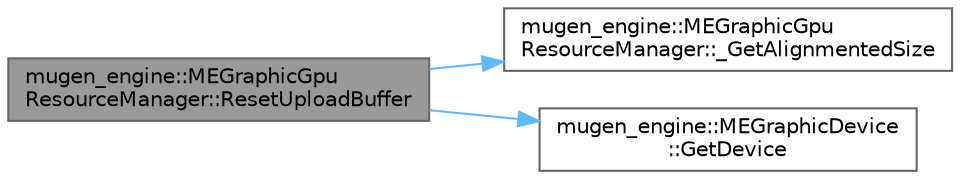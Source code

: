 digraph "mugen_engine::MEGraphicGpuResourceManager::ResetUploadBuffer"
{
 // LATEX_PDF_SIZE
  bgcolor="transparent";
  edge [fontname=Helvetica,fontsize=10,labelfontname=Helvetica,labelfontsize=10];
  node [fontname=Helvetica,fontsize=10,shape=box,height=0.2,width=0.4];
  rankdir="LR";
  Node1 [id="Node000001",label="mugen_engine::MEGraphicGpu\lResourceManager::ResetUploadBuffer",height=0.2,width=0.4,color="gray40", fillcolor="grey60", style="filled", fontcolor="black",tooltip="アップロード用のバッファを再設定する"];
  Node1 -> Node2 [id="edge3_Node000001_Node000002",color="steelblue1",style="solid",tooltip=" "];
  Node2 [id="Node000002",label="mugen_engine::MEGraphicGpu\lResourceManager::_GetAlignmentedSize",height=0.2,width=0.4,color="grey40", fillcolor="white", style="filled",URL="$classmugen__engine_1_1_m_e_graphic_gpu_resource_manager.html#ae04048578b10effe9691e23a9f6b707c",tooltip="アライメントサイズを取得"];
  Node1 -> Node3 [id="edge4_Node000001_Node000003",color="steelblue1",style="solid",tooltip=" "];
  Node3 [id="Node000003",label="mugen_engine::MEGraphicDevice\l::GetDevice",height=0.2,width=0.4,color="grey40", fillcolor="white", style="filled",URL="$classmugen__engine_1_1_m_e_graphic_device.html#a1b80c568c2b2708835c532d31a748b25",tooltip="デバイスの生ポインタを取得"];
}
